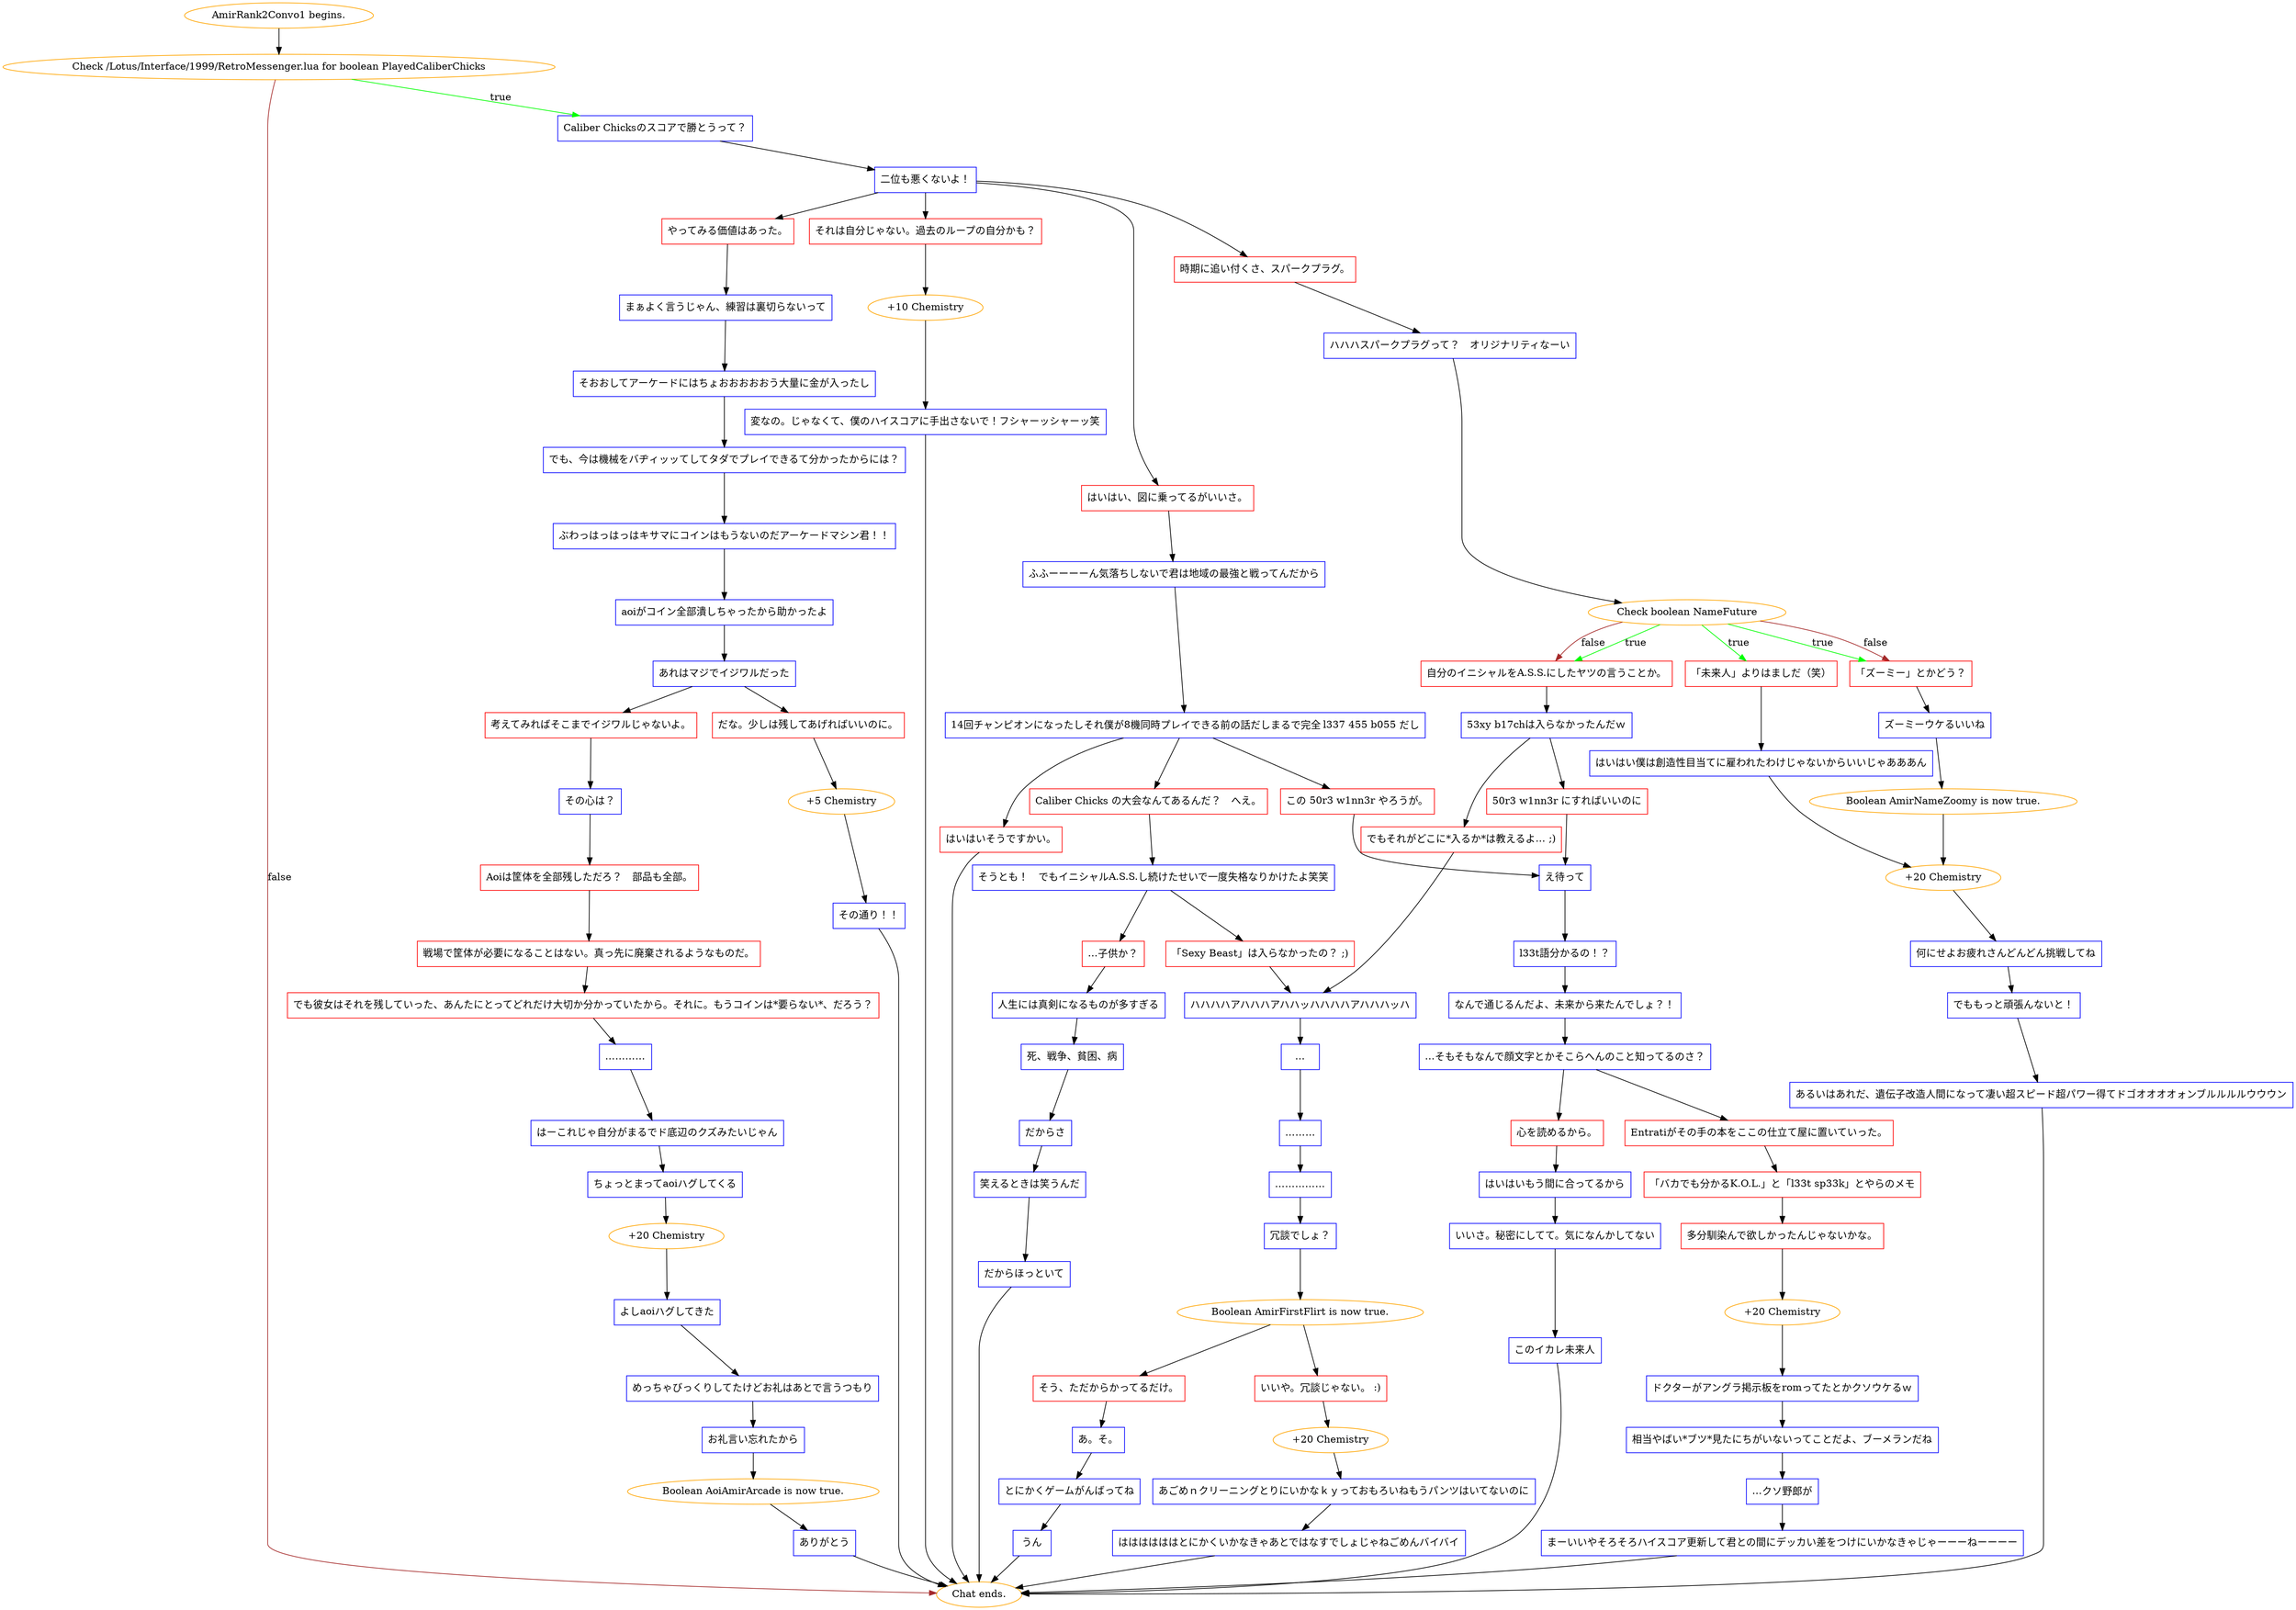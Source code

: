digraph {
	"AmirRank2Convo1 begins." [color=orange];
		"AmirRank2Convo1 begins." -> j3924429630;
	j3924429630 [label="Check /Lotus/Interface/1999/RetroMessenger.lua for boolean PlayedCaliberChicks",color=orange];
		j3924429630 -> j1343645710 [label=true,color=green];
		j3924429630 -> "Chat ends." [label=false,color=brown];
	j1343645710 [label="Caliber Chicksのスコアで勝とうって？",shape=box,color=blue];
		j1343645710 -> j2735556305;
	"Chat ends." [color=orange];
	j2735556305 [label="二位も悪くないよ！",shape=box,color=blue];
		j2735556305 -> j2033508605;
		j2735556305 -> j2201042963;
		j2735556305 -> j595373128;
		j2735556305 -> j783526825;
	j2033508605 [label="やってみる価値はあった。",shape=box,color=red];
		j2033508605 -> j1222562313;
	j2201042963 [label="時期に追い付くさ、スパークプラグ。",shape=box,color=red];
		j2201042963 -> j674818496;
	j595373128 [label="はいはい、図に乗ってるがいいさ。",shape=box,color=red];
		j595373128 -> j3499895055;
	j783526825 [label="それは自分じゃない。過去のループの自分かも？",shape=box,color=red];
		j783526825 -> j3138003649;
	j1222562313 [label="まぁよく言うじゃん、練習は裏切らないって",shape=box,color=blue];
		j1222562313 -> j4095081302;
	j674818496 [label="ハハハスパークプラグって？　オリジナリティなーい",shape=box,color=blue];
		j674818496 -> j2000543418;
	j3499895055 [label="ふふーーーーん気落ちしないで君は地域の最強と戦ってんだから",shape=box,color=blue];
		j3499895055 -> j3085832510;
	j3138003649 [label="+10 Chemistry",color=orange];
		j3138003649 -> j3654217134;
	j4095081302 [label="そおおしてアーケードにはちょおおおおおう大量に金が入ったし",shape=box,color=blue];
		j4095081302 -> j1656378915;
	j2000543418 [label="Check boolean NameFuture",color=orange];
		j2000543418 -> j2671032583 [label=true,color=green];
		j2000543418 -> j4057325382 [label=true,color=green];
		j2000543418 -> j1112634462 [label=true,color=green];
		j2000543418 -> j4057325382 [label=false,color=brown];
		j2000543418 -> j1112634462 [label=false,color=brown];
	j3085832510 [label="14回チャンピオンになったしそれ僕が8機同時プレイできる前の話だしまるで完全 l337 455 b055 だし",shape=box,color=blue];
		j3085832510 -> j3344225117;
		j3085832510 -> j48928040;
		j3085832510 -> j2627241662;
	j3654217134 [label="変なの。じゃなくて、僕のハイスコアに手出さないで！フシャーッシャーッ笑",shape=box,color=blue];
		j3654217134 -> "Chat ends.";
	j1656378915 [label="でも、今は機械をバヂィッッてしてタダでプレイできるて分かったからには？",shape=box,color=blue];
		j1656378915 -> j2106462658;
	j2671032583 [label="「未来人」よりはましだ（笑）",shape=box,color=red];
		j2671032583 -> j253216224;
	j4057325382 [label="「ズーミー」とかどう？",shape=box,color=red];
		j4057325382 -> j1418495687;
	j1112634462 [label="自分のイニシャルをA.S.S.にしたヤツの言うことか。",shape=box,color=red];
		j1112634462 -> j2493463234;
	j3344225117 [label="この 50r3 w1nn3r やろうが。",shape=box,color=red];
		j3344225117 -> j1740322455;
	j48928040 [label="Caliber Chicks の大会なんてあるんだ？　へえ。",shape=box,color=red];
		j48928040 -> j2901907582;
	j2627241662 [label="はいはいそうですかい。",shape=box,color=red];
		j2627241662 -> "Chat ends.";
	j2106462658 [label="ぶわっはっはっはキサマにコインはもうないのだアーケードマシン君！！",shape=box,color=blue];
		j2106462658 -> j4168208221;
	j253216224 [label="はいはい僕は創造性目当てに雇われたわけじゃないからいいじゃあああん",shape=box,color=blue];
		j253216224 -> j4172902687;
	j1418495687 [label="ズーミーウケるいいね",shape=box,color=blue];
		j1418495687 -> j2234377206;
	j2493463234 [label="53xy b17chは入らなかったんだｗ",shape=box,color=blue];
		j2493463234 -> j1981171682;
		j2493463234 -> j2063161789;
	j1740322455 [label="え待って",shape=box,color=blue];
		j1740322455 -> j3069627130;
	j2901907582 [label="そうとも！　でもイニシャルA.S.S.し続けたせいで一度失格なりかけたよ笑笑",shape=box,color=blue];
		j2901907582 -> j866939884;
		j2901907582 -> j3035925139;
	j4168208221 [label="aoiがコイン全部潰しちゃったから助かったよ",shape=box,color=blue];
		j4168208221 -> j4229929074;
	j4172902687 [label="+20 Chemistry",color=orange];
		j4172902687 -> j1005280277;
	j2234377206 [label="Boolean AmirNameZoomy is now true.",color=orange];
		j2234377206 -> j4172902687;
	j1981171682 [label="でもそれがどこに*入るか*は教えるよ… ;)",shape=box,color=red];
		j1981171682 -> j2670038608;
	j2063161789 [label="50r3 w1nn3r にすればいいのに",shape=box,color=red];
		j2063161789 -> j1740322455;
	j3069627130 [label="l33t語分かるの！？",shape=box,color=blue];
		j3069627130 -> j1798604864;
	j866939884 [label="「Sexy Beast」は入らなかったの？ ;)",shape=box,color=red];
		j866939884 -> j2670038608;
	j3035925139 [label="…子供か？",shape=box,color=red];
		j3035925139 -> j1888956507;
	j4229929074 [label="あれはマジでイジワルだった",shape=box,color=blue];
		j4229929074 -> j2605009921;
		j4229929074 -> j2379406394;
	j1005280277 [label="何にせよお疲れさんどんどん挑戦してね",shape=box,color=blue];
		j1005280277 -> j2182230234;
	j2670038608 [label="ハハハハアハハハアハハッハハハハアハハハッハ",shape=box,color=blue];
		j2670038608 -> j1619545372;
	j1798604864 [label="なんで通じるんだよ、未来から来たんでしょ？！",shape=box,color=blue];
		j1798604864 -> j1943792173;
	j1888956507 [label="人生には真剣になるものが多すぎる",shape=box,color=blue];
		j1888956507 -> j2199324423;
	j2605009921 [label="だな。少しは残してあげればいいのに。",shape=box,color=red];
		j2605009921 -> j3518095314;
	j2379406394 [label="考えてみればそこまでイジワルじゃないよ。",shape=box,color=red];
		j2379406394 -> j1684195394;
	j2182230234 [label="でももっと頑張んないと！",shape=box,color=blue];
		j2182230234 -> j2981861232;
	j1619545372 [label="…",shape=box,color=blue];
		j1619545372 -> j1369014803;
	j1943792173 [label="…そもそもなんで顔文字とかそこらへんのこと知ってるのさ？",shape=box,color=blue];
		j1943792173 -> j540213843;
		j1943792173 -> j595431511;
	j2199324423 [label="死、戦争、貧困、病",shape=box,color=blue];
		j2199324423 -> j3819879522;
	j3518095314 [label="+5 Chemistry",color=orange];
		j3518095314 -> j2222839862;
	j1684195394 [label="その心は？",shape=box,color=blue];
		j1684195394 -> j1592855328;
	j2981861232 [label="あるいはあれだ、遺伝子改造人間になって凄い超スピード超パワー得てドゴオオオオォンブルルルルウウウン",shape=box,color=blue];
		j2981861232 -> "Chat ends.";
	j1369014803 [label="………",shape=box,color=blue];
		j1369014803 -> j2961857985;
	j540213843 [label="Entratiがその手の本をここの仕立て屋に置いていった。",shape=box,color=red];
		j540213843 -> j1281415062;
	j595431511 [label="心を読めるから。",shape=box,color=red];
		j595431511 -> j1290466034;
	j3819879522 [label="だからさ",shape=box,color=blue];
		j3819879522 -> j1172908295;
	j2222839862 [label="その通り！！",shape=box,color=blue];
		j2222839862 -> "Chat ends.";
	j1592855328 [label="Aoiは筐体を全部残しただろ？　部品も全部。",shape=box,color=red];
		j1592855328 -> j4028358080;
	j2961857985 [label="……………",shape=box,color=blue];
		j2961857985 -> j3137356760;
	j1281415062 [label="「バカでも分かるK.O.L.」と「l33t sp33k」とやらのメモ",shape=box,color=red];
		j1281415062 -> j249308070;
	j1290466034 [label="はいはいもう間に合ってるから",shape=box,color=blue];
		j1290466034 -> j2236438145;
	j1172908295 [label="笑えるときは笑うんだ",shape=box,color=blue];
		j1172908295 -> j3032294779;
	j4028358080 [label="戦場で筐体が必要になることはない。真っ先に廃棄されるようなものだ。",shape=box,color=red];
		j4028358080 -> j3097940893;
	j3137356760 [label="冗談でしょ？",shape=box,color=blue];
		j3137356760 -> j3631774215;
	j249308070 [label="多分馴染んで欲しかったんじゃないかな。",shape=box,color=red];
		j249308070 -> j4037168994;
	j2236438145 [label="いいさ。秘密にしてて。気になんかしてない",shape=box,color=blue];
		j2236438145 -> j4100812390;
	j3032294779 [label="だからほっといて",shape=box,color=blue];
		j3032294779 -> "Chat ends.";
	j3097940893 [label="でも彼女はそれを残していった、あんたにとってどれだけ大切か分かっていたから。それに。もうコインは*要らない*、だろう？",shape=box,color=red];
		j3097940893 -> j1071419227;
	j3631774215 [label="Boolean AmirFirstFlirt is now true.",color=orange];
		j3631774215 -> j1130324358;
		j3631774215 -> j1347194795;
	j4037168994 [label="+20 Chemistry",color=orange];
		j4037168994 -> j3715590855;
	j4100812390 [label="このイカレ未来人",shape=box,color=blue];
		j4100812390 -> "Chat ends.";
	j1071419227 [label="…………",shape=box,color=blue];
		j1071419227 -> j3289292527;
	j1130324358 [label="いいや。冗談じゃない。 :)",shape=box,color=red];
		j1130324358 -> j625792745;
	j1347194795 [label="そう、ただからかってるだけ。",shape=box,color=red];
		j1347194795 -> j1912308050;
	j3715590855 [label="ドクターがアングラ掲示板をromってたとかクソウケるｗ",shape=box,color=blue];
		j3715590855 -> j228459054;
	j3289292527 [label="はーこれじゃ自分がまるでド底辺のクズみたいじゃん",shape=box,color=blue];
		j3289292527 -> j422400805;
	j625792745 [label="+20 Chemistry",color=orange];
		j625792745 -> j3437657325;
	j1912308050 [label="あ。そ。",shape=box,color=blue];
		j1912308050 -> j3330829220;
	j228459054 [label="相当やばい*ブツ*見たにちがいないってことだよ、ブーメランだね",shape=box,color=blue];
		j228459054 -> j3379337637;
	j422400805 [label="ちょっとまってaoiハグしてくる",shape=box,color=blue];
		j422400805 -> j1544192517;
	j3437657325 [label="あごめｎクリーニングとりにいかなｋｙっておもろいねもうパンツはいてないのに",shape=box,color=blue];
		j3437657325 -> j3137346868;
	j3330829220 [label="とにかくゲームがんばってね",shape=box,color=blue];
		j3330829220 -> j1039073117;
	j3379337637 [label="…クソ野郎が",shape=box,color=blue];
		j3379337637 -> j1912532674;
	j1544192517 [label="+20 Chemistry",color=orange];
		j1544192517 -> j3242894763;
	j3137346868 [label="ははははははとにかくいかなきゃあとではなすでしょじゃねごめんバイバイ",shape=box,color=blue];
		j3137346868 -> "Chat ends.";
	j1039073117 [label="うん",shape=box,color=blue];
		j1039073117 -> "Chat ends.";
	j1912532674 [label="まーいいやそろそろハイスコア更新して君との間にデッカい差をつけにいかなきゃじゃーーーねーーーー",shape=box,color=blue];
		j1912532674 -> "Chat ends.";
	j3242894763 [label="よしaoiハグしてきた",shape=box,color=blue];
		j3242894763 -> j1643839800;
	j1643839800 [label="めっちゃびっくりしてたけどお礼はあとで言うつもり",shape=box,color=blue];
		j1643839800 -> j1459608507;
	j1459608507 [label="お礼言い忘れたから",shape=box,color=blue];
		j1459608507 -> j1718018828;
	j1718018828 [label="Boolean AoiAmirArcade is now true.",color=orange];
		j1718018828 -> j179946628;
	j179946628 [label="ありがとう",shape=box,color=blue];
		j179946628 -> "Chat ends.";
}